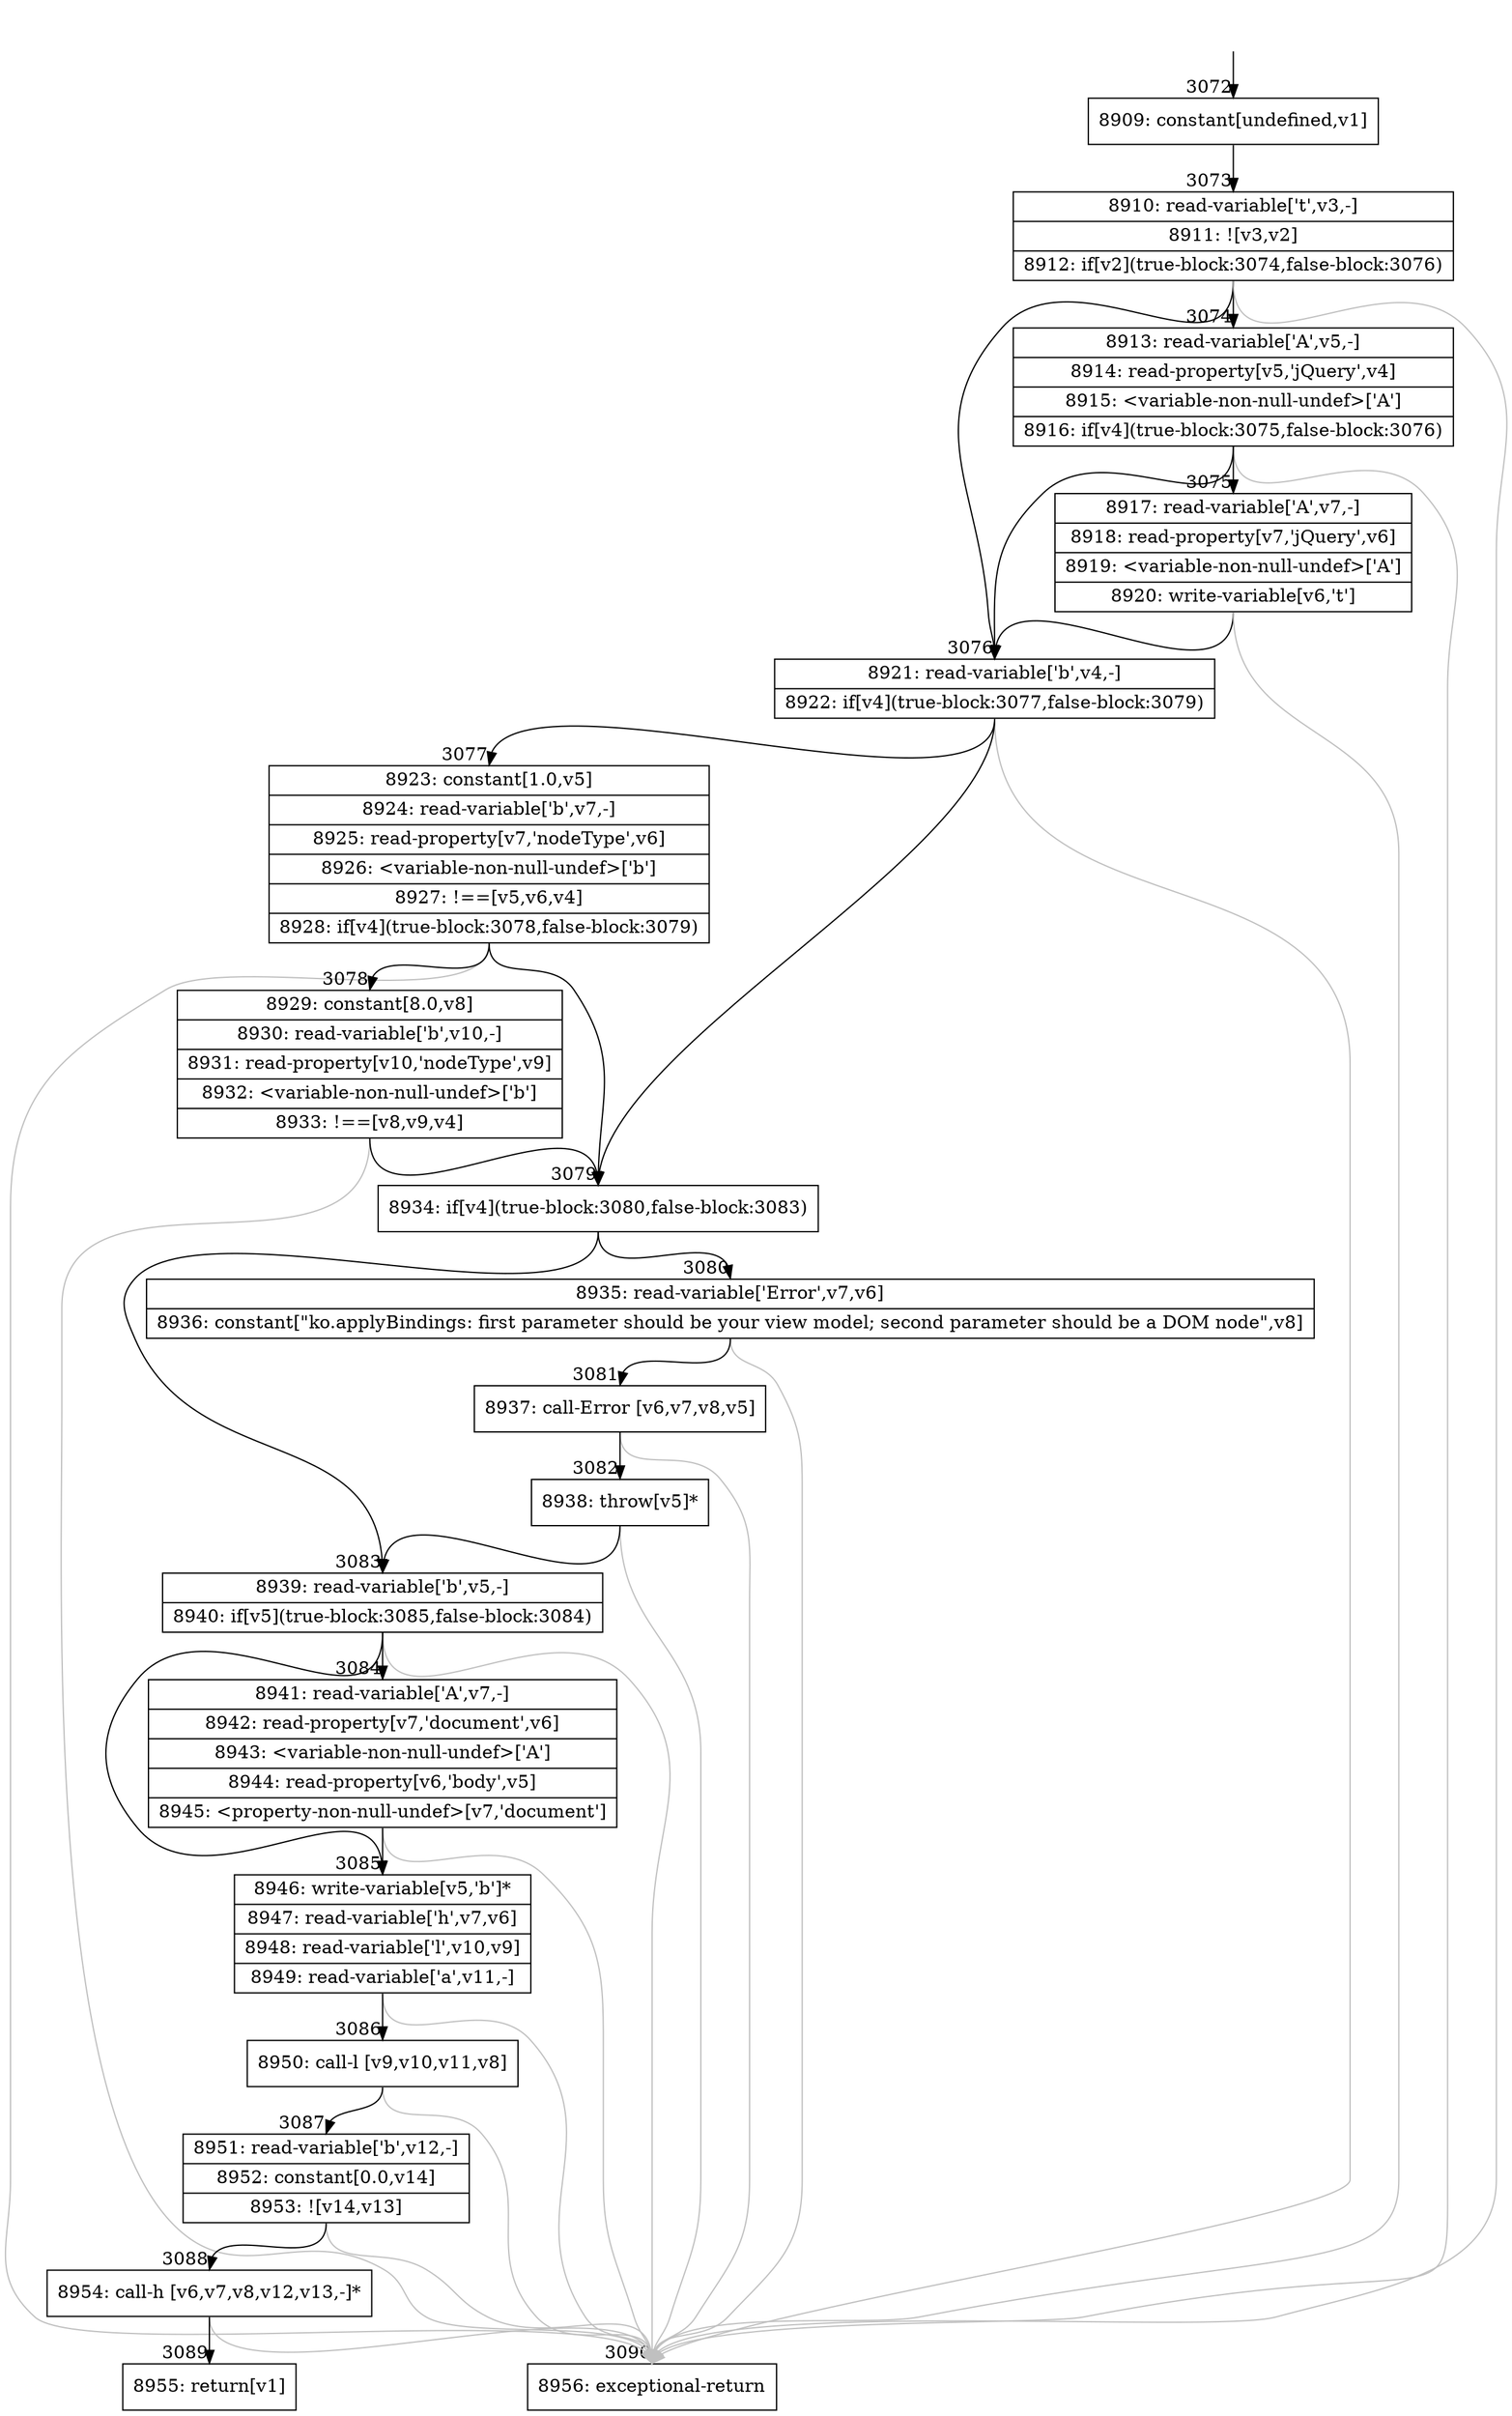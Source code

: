 digraph {
rankdir="TD"
BB_entry253[shape=none,label=""];
BB_entry253 -> BB3072 [tailport=s, headport=n, headlabel="    3072"]
BB3072 [shape=record label="{8909: constant[undefined,v1]}" ] 
BB3072 -> BB3073 [tailport=s, headport=n, headlabel="      3073"]
BB3073 [shape=record label="{8910: read-variable['t',v3,-]|8911: ![v3,v2]|8912: if[v2](true-block:3074,false-block:3076)}" ] 
BB3073 -> BB3076 [tailport=s, headport=n, headlabel="      3076"]
BB3073 -> BB3074 [tailport=s, headport=n, headlabel="      3074"]
BB3073 -> BB3090 [tailport=s, headport=n, color=gray, headlabel="      3090"]
BB3074 [shape=record label="{8913: read-variable['A',v5,-]|8914: read-property[v5,'jQuery',v4]|8915: \<variable-non-null-undef\>['A']|8916: if[v4](true-block:3075,false-block:3076)}" ] 
BB3074 -> BB3076 [tailport=s, headport=n]
BB3074 -> BB3075 [tailport=s, headport=n, headlabel="      3075"]
BB3074 -> BB3090 [tailport=s, headport=n, color=gray]
BB3075 [shape=record label="{8917: read-variable['A',v7,-]|8918: read-property[v7,'jQuery',v6]|8919: \<variable-non-null-undef\>['A']|8920: write-variable[v6,'t']}" ] 
BB3075 -> BB3076 [tailport=s, headport=n]
BB3075 -> BB3090 [tailport=s, headport=n, color=gray]
BB3076 [shape=record label="{8921: read-variable['b',v4,-]|8922: if[v4](true-block:3077,false-block:3079)}" ] 
BB3076 -> BB3079 [tailport=s, headport=n, headlabel="      3079"]
BB3076 -> BB3077 [tailport=s, headport=n, headlabel="      3077"]
BB3076 -> BB3090 [tailport=s, headport=n, color=gray]
BB3077 [shape=record label="{8923: constant[1.0,v5]|8924: read-variable['b',v7,-]|8925: read-property[v7,'nodeType',v6]|8926: \<variable-non-null-undef\>['b']|8927: !==[v5,v6,v4]|8928: if[v4](true-block:3078,false-block:3079)}" ] 
BB3077 -> BB3079 [tailport=s, headport=n]
BB3077 -> BB3078 [tailport=s, headport=n, headlabel="      3078"]
BB3077 -> BB3090 [tailport=s, headport=n, color=gray]
BB3078 [shape=record label="{8929: constant[8.0,v8]|8930: read-variable['b',v10,-]|8931: read-property[v10,'nodeType',v9]|8932: \<variable-non-null-undef\>['b']|8933: !==[v8,v9,v4]}" ] 
BB3078 -> BB3079 [tailport=s, headport=n]
BB3078 -> BB3090 [tailport=s, headport=n, color=gray]
BB3079 [shape=record label="{8934: if[v4](true-block:3080,false-block:3083)}" ] 
BB3079 -> BB3080 [tailport=s, headport=n, headlabel="      3080"]
BB3079 -> BB3083 [tailport=s, headport=n, headlabel="      3083"]
BB3080 [shape=record label="{8935: read-variable['Error',v7,v6]|8936: constant[\"ko.applyBindings: first parameter should be your view model; second parameter should be a DOM node\",v8]}" ] 
BB3080 -> BB3081 [tailport=s, headport=n, headlabel="      3081"]
BB3080 -> BB3090 [tailport=s, headport=n, color=gray]
BB3081 [shape=record label="{8937: call-Error [v6,v7,v8,v5]}" ] 
BB3081 -> BB3082 [tailport=s, headport=n, headlabel="      3082"]
BB3081 -> BB3090 [tailport=s, headport=n, color=gray]
BB3082 [shape=record label="{8938: throw[v5]*}" ] 
BB3082 -> BB3083 [tailport=s, headport=n]
BB3082 -> BB3090 [tailport=s, headport=n, color=gray]
BB3083 [shape=record label="{8939: read-variable['b',v5,-]|8940: if[v5](true-block:3085,false-block:3084)}" ] 
BB3083 -> BB3085 [tailport=s, headport=n, headlabel="      3085"]
BB3083 -> BB3084 [tailport=s, headport=n, headlabel="      3084"]
BB3083 -> BB3090 [tailport=s, headport=n, color=gray]
BB3084 [shape=record label="{8941: read-variable['A',v7,-]|8942: read-property[v7,'document',v6]|8943: \<variable-non-null-undef\>['A']|8944: read-property[v6,'body',v5]|8945: \<property-non-null-undef\>[v7,'document']}" ] 
BB3084 -> BB3085 [tailport=s, headport=n]
BB3084 -> BB3090 [tailport=s, headport=n, color=gray]
BB3085 [shape=record label="{8946: write-variable[v5,'b']*|8947: read-variable['h',v7,v6]|8948: read-variable['l',v10,v9]|8949: read-variable['a',v11,-]}" ] 
BB3085 -> BB3086 [tailport=s, headport=n, headlabel="      3086"]
BB3085 -> BB3090 [tailport=s, headport=n, color=gray]
BB3086 [shape=record label="{8950: call-l [v9,v10,v11,v8]}" ] 
BB3086 -> BB3087 [tailport=s, headport=n, headlabel="      3087"]
BB3086 -> BB3090 [tailport=s, headport=n, color=gray]
BB3087 [shape=record label="{8951: read-variable['b',v12,-]|8952: constant[0.0,v14]|8953: ![v14,v13]}" ] 
BB3087 -> BB3088 [tailport=s, headport=n, headlabel="      3088"]
BB3087 -> BB3090 [tailport=s, headport=n, color=gray]
BB3088 [shape=record label="{8954: call-h [v6,v7,v8,v12,v13,-]*}" ] 
BB3088 -> BB3089 [tailport=s, headport=n, headlabel="      3089"]
BB3088 -> BB3090 [tailport=s, headport=n, color=gray]
BB3089 [shape=record label="{8955: return[v1]}" ] 
BB3090 [shape=record label="{8956: exceptional-return}" ] 
}
